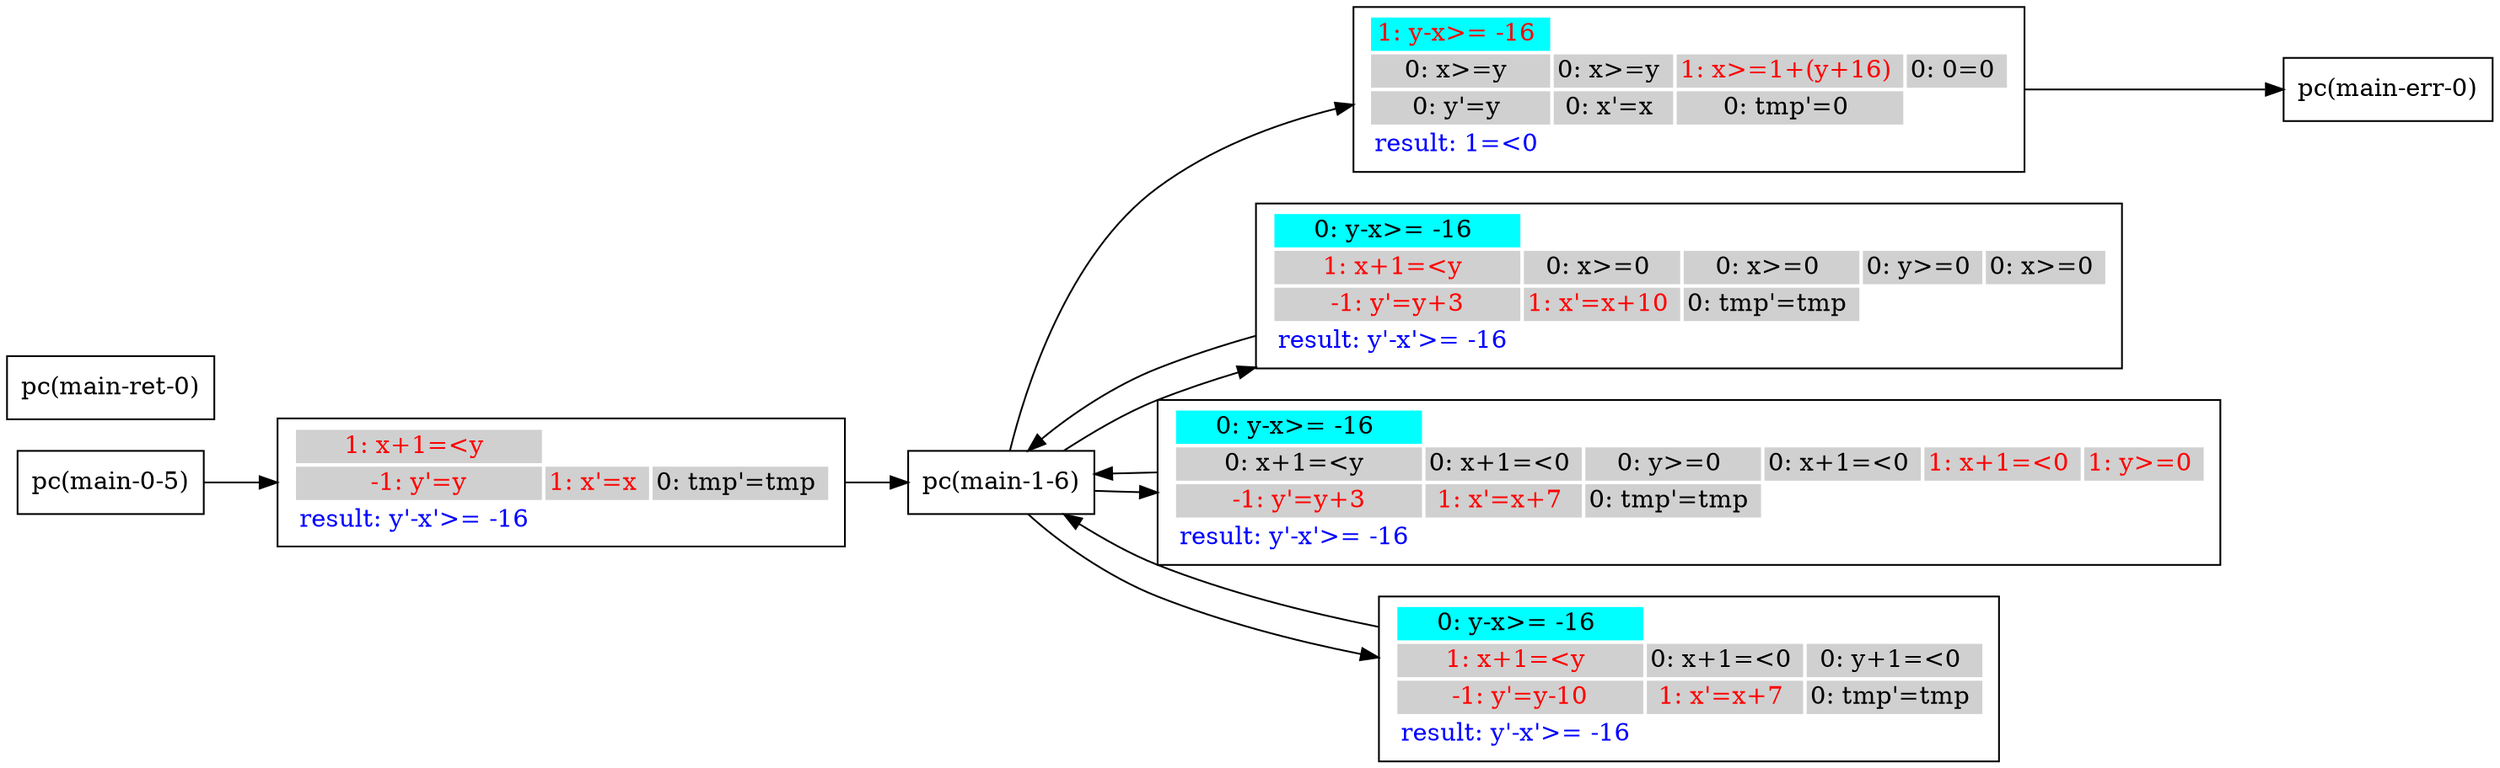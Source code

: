 digraph G {
 rankdir=LR 
 node [shape=box]
N1 [label="pc(main-0-5)"];
N3 [label="pc(main-1-6)"];
N5 [label="pc(main-err-0)"];
N7 [label="pc(main-ret-0)"];
N3 -> A1A0 ;
A1A0 -> N5 ;
A1A0 [ label=<<TABLE border="0"><TR><TD bgcolor = "#00FFFF"><FONT COLOR="red">1: y-x&#062;= -16 </FONT></TD></TR><TR><TD bgcolor = "#D0D0D0"><FONT COLOR="black">0: x&#062;=y </FONT></TD><TD bgcolor = "#D0D0D0"><FONT COLOR="black">0: x&#062;=y </FONT></TD><TD bgcolor = "#D0D0D0"><FONT COLOR="red">1: x&#062;=1+(y+16) </FONT></TD><TD bgcolor = "#D0D0D0"><FONT COLOR="black">0: 0=0 </FONT></TD></TR><TR><TD bgcolor = "#D0D0D0"><FONT COLOR="black">0: y'=y </FONT></TD><TD bgcolor = "#D0D0D0"><FONT COLOR="black">0: x'=x </FONT></TD><TD bgcolor = "#D0D0D0"><FONT COLOR="black">0: tmp'=0 </FONT></TD></TR><TR><TD bgcolor = "white"><FONT COLOR="blue">result: 1=&#060;0 </FONT></TD></TR></TABLE>>];
N3 -> A2A0 ;
A2A0 -> N3 ;
A2A0 [ label=<<TABLE border="0"><TR><TD bgcolor = "#00FFFF"><FONT COLOR="black">0: y-x&#062;= -16 </FONT></TD></TR><TR><TD bgcolor = "#D0D0D0"><FONT COLOR="red">1: x+1=&#060;y </FONT></TD><TD bgcolor = "#D0D0D0"><FONT COLOR="black">0: x&#062;=0 </FONT></TD><TD bgcolor = "#D0D0D0"><FONT COLOR="black">0: x&#062;=0 </FONT></TD><TD bgcolor = "#D0D0D0"><FONT COLOR="black">0: y&#062;=0 </FONT></TD><TD bgcolor = "#D0D0D0"><FONT COLOR="black">0: x&#062;=0 </FONT></TD></TR><TR><TD bgcolor = "#D0D0D0"><FONT COLOR="red"> -1: y'=y+3 </FONT></TD><TD bgcolor = "#D0D0D0"><FONT COLOR="red">1: x'=x+10 </FONT></TD><TD bgcolor = "#D0D0D0"><FONT COLOR="black">0: tmp'=tmp </FONT></TD></TR><TR><TD bgcolor = "white"><FONT COLOR="blue">result: y'-x'&#062;= -16 </FONT></TD></TR></TABLE>>];
N3 -> A3A0 ;
A3A0 -> N3 ;
A3A0 [ label=<<TABLE border="0"><TR><TD bgcolor = "#00FFFF"><FONT COLOR="black">0: y-x&#062;= -16 </FONT></TD></TR><TR><TD bgcolor = "#D0D0D0"><FONT COLOR="black">0: x+1=&#060;y </FONT></TD><TD bgcolor = "#D0D0D0"><FONT COLOR="black">0: x+1=&#060;0 </FONT></TD><TD bgcolor = "#D0D0D0"><FONT COLOR="black">0: y&#062;=0 </FONT></TD><TD bgcolor = "#D0D0D0"><FONT COLOR="black">0: x+1=&#060;0 </FONT></TD><TD bgcolor = "#D0D0D0"><FONT COLOR="red">1: x+1=&#060;0 </FONT></TD><TD bgcolor = "#D0D0D0"><FONT COLOR="red">1: y&#062;=0 </FONT></TD></TR><TR><TD bgcolor = "#D0D0D0"><FONT COLOR="red"> -1: y'=y+3 </FONT></TD><TD bgcolor = "#D0D0D0"><FONT COLOR="red">1: x'=x+7 </FONT></TD><TD bgcolor = "#D0D0D0"><FONT COLOR="black">0: tmp'=tmp </FONT></TD></TR><TR><TD bgcolor = "white"><FONT COLOR="blue">result: y'-x'&#062;= -16 </FONT></TD></TR></TABLE>>];
N3 -> A4A0 ;
A4A0 -> N3 ;
A4A0 [ label=<<TABLE border="0"><TR><TD bgcolor = "#00FFFF"><FONT COLOR="black">0: y-x&#062;= -16 </FONT></TD></TR><TR><TD bgcolor = "#D0D0D0"><FONT COLOR="red">1: x+1=&#060;y </FONT></TD><TD bgcolor = "#D0D0D0"><FONT COLOR="black">0: x+1=&#060;0 </FONT></TD><TD bgcolor = "#D0D0D0"><FONT COLOR="black">0: y+1=&#060;0 </FONT></TD></TR><TR><TD bgcolor = "#D0D0D0"><FONT COLOR="red"> -1: y'=y-10 </FONT></TD><TD bgcolor = "#D0D0D0"><FONT COLOR="red">1: x'=x+7 </FONT></TD><TD bgcolor = "#D0D0D0"><FONT COLOR="black">0: tmp'=tmp </FONT></TD></TR><TR><TD bgcolor = "white"><FONT COLOR="blue">result: y'-x'&#062;= -16 </FONT></TD></TR></TABLE>>];
N1 -> A5A0 ;
A5A0 -> N3 ;
A5A0 [ label=<<TABLE border="0"><TR><TD bgcolor = "#D0D0D0"><FONT COLOR="red">1: x+1=&#060;y </FONT></TD></TR><TR><TD bgcolor = "#D0D0D0"><FONT COLOR="red"> -1: y'=y </FONT></TD><TD bgcolor = "#D0D0D0"><FONT COLOR="red">1: x'=x </FONT></TD><TD bgcolor = "#D0D0D0"><FONT COLOR="black">0: tmp'=tmp </FONT></TD></TR><TR><TD bgcolor = "white"><FONT COLOR="blue">result: y'-x'&#062;= -16 </FONT></TD></TR></TABLE>>];
}
